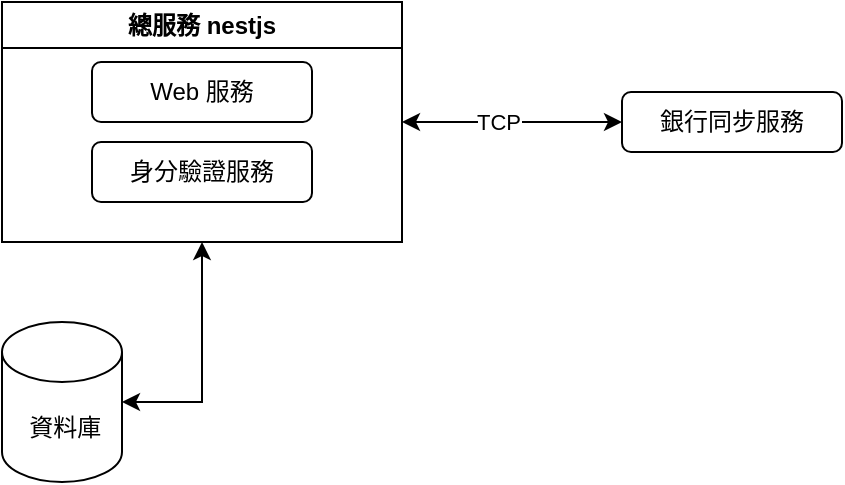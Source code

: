 <mxfile version="24.4.4" type="github">
  <diagram name="第1頁" id="7_8QNeBAMIdOn81Ms1cM">
    <mxGraphModel dx="1446" dy="1494" grid="1" gridSize="10" guides="1" tooltips="1" connect="1" arrows="1" fold="1" page="1" pageScale="1" pageWidth="827" pageHeight="1169" math="0" shadow="0">
      <root>
        <mxCell id="0" />
        <mxCell id="1" parent="0" />
        <mxCell id="Zssg3eLQRXmlfniPrngJ-4" value="銀行同步服務" style="rounded=1;whiteSpace=wrap;html=1;strokeColor=default;" vertex="1" parent="1">
          <mxGeometry x="-450" y="-1075" width="110" height="30" as="geometry" />
        </mxCell>
        <mxCell id="Zssg3eLQRXmlfniPrngJ-14" style="edgeStyle=orthogonalEdgeStyle;rounded=0;orthogonalLoop=1;jettySize=auto;html=1;entryX=0;entryY=0.5;entryDx=0;entryDy=0;startArrow=classic;startFill=1;" edge="1" parent="1" source="Zssg3eLQRXmlfniPrngJ-10" target="Zssg3eLQRXmlfniPrngJ-4">
          <mxGeometry relative="1" as="geometry" />
        </mxCell>
        <mxCell id="Zssg3eLQRXmlfniPrngJ-15" value="TCP" style="edgeLabel;html=1;align=center;verticalAlign=middle;resizable=0;points=[];" vertex="1" connectable="0" parent="Zssg3eLQRXmlfniPrngJ-14">
          <mxGeometry x="-0.188" y="-2" relative="1" as="geometry">
            <mxPoint x="3" y="-2" as="offset" />
          </mxGeometry>
        </mxCell>
        <mxCell id="Zssg3eLQRXmlfniPrngJ-10" value="總服務 nestjs" style="swimlane;whiteSpace=wrap;html=1;startSize=23;" vertex="1" parent="1">
          <mxGeometry x="-760" y="-1120" width="200" height="120" as="geometry">
            <mxRectangle x="-730" y="-900" width="80" height="30" as="alternateBounds" />
          </mxGeometry>
        </mxCell>
        <mxCell id="Zssg3eLQRXmlfniPrngJ-11" value="Web 服務" style="rounded=1;whiteSpace=wrap;html=1;strokeColor=default;" vertex="1" parent="Zssg3eLQRXmlfniPrngJ-10">
          <mxGeometry x="45" y="30" width="110" height="30" as="geometry" />
        </mxCell>
        <mxCell id="Zssg3eLQRXmlfniPrngJ-12" value="身分驗證服務" style="rounded=1;whiteSpace=wrap;html=1;strokeColor=default;" vertex="1" parent="Zssg3eLQRXmlfniPrngJ-10">
          <mxGeometry x="45" y="70" width="110" height="30" as="geometry" />
        </mxCell>
        <mxCell id="Zssg3eLQRXmlfniPrngJ-17" style="edgeStyle=orthogonalEdgeStyle;rounded=0;orthogonalLoop=1;jettySize=auto;html=1;entryX=0.5;entryY=1;entryDx=0;entryDy=0;exitX=1;exitY=0.5;exitDx=0;exitDy=0;exitPerimeter=0;startArrow=classic;startFill=1;" edge="1" parent="1" source="Zssg3eLQRXmlfniPrngJ-16" target="Zssg3eLQRXmlfniPrngJ-10">
          <mxGeometry relative="1" as="geometry">
            <mxPoint x="-600" y="-1000" as="targetPoint" />
          </mxGeometry>
        </mxCell>
        <mxCell id="Zssg3eLQRXmlfniPrngJ-16" value="&amp;nbsp;資料庫" style="shape=cylinder3;whiteSpace=wrap;html=1;boundedLbl=1;backgroundOutline=1;size=15;" vertex="1" parent="1">
          <mxGeometry x="-760" y="-960" width="60" height="80" as="geometry" />
        </mxCell>
      </root>
    </mxGraphModel>
  </diagram>
</mxfile>
